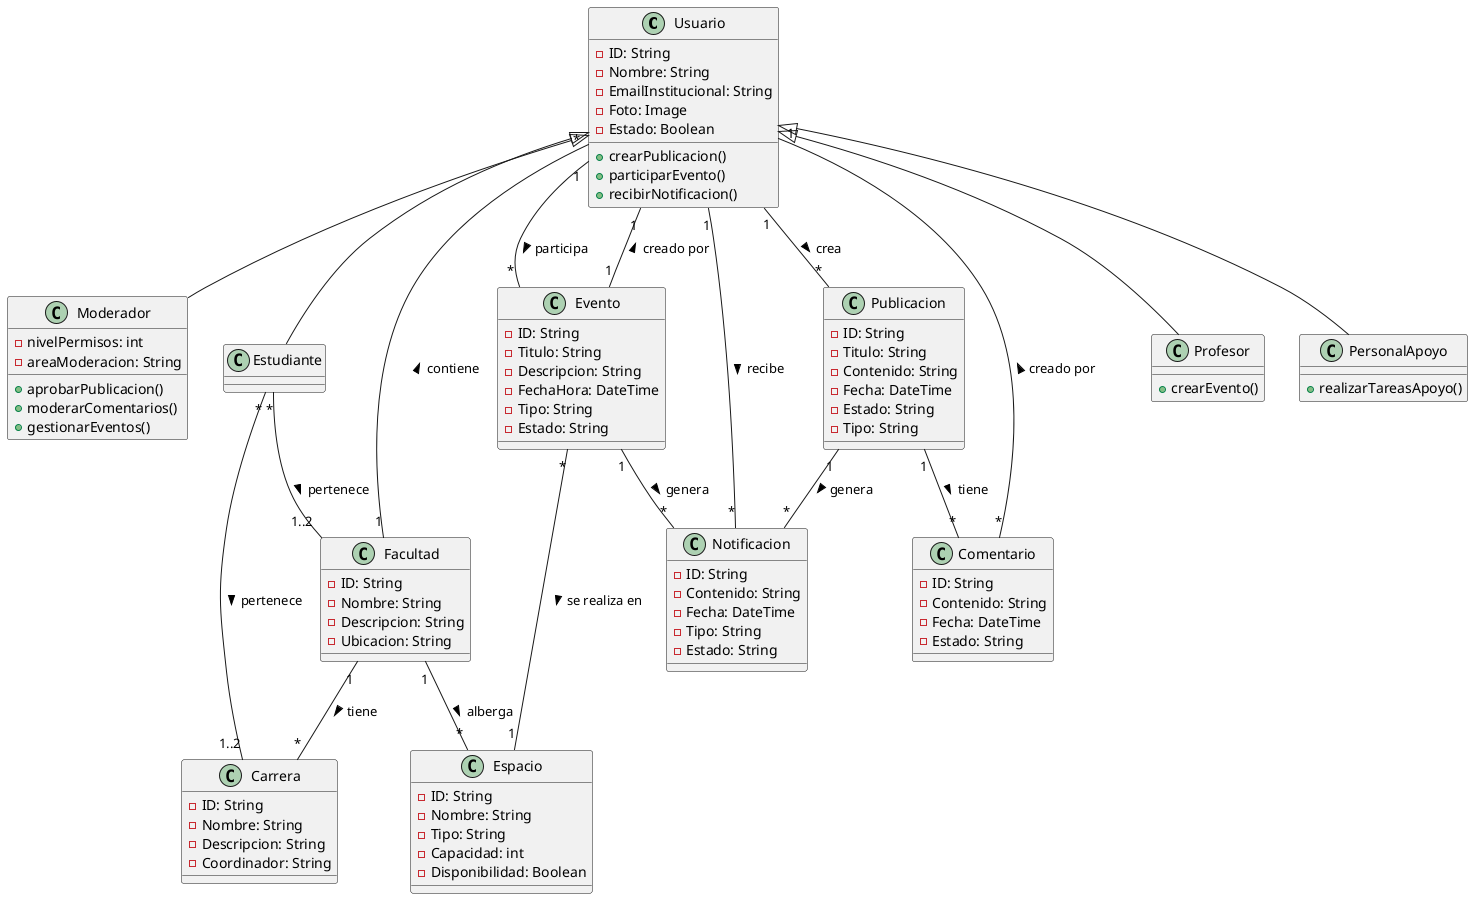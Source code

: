 title ModeloDeDominio_UML_Clases

@startuml

class Usuario {
  -ID: String
  -Nombre: String
  -EmailInstitucional: String
  -Foto: Image
  -Estado: Boolean

  +crearPublicacion()
  +participarEvento()
  +recibirNotificacion()
}

class Moderador extends Usuario {
  -nivelPermisos: int
  -areaModeracion: String

  +aprobarPublicacion()
  +moderarComentarios()
  +gestionarEventos()
}

class Estudiante extends Usuario {
}

class Profesor extends Usuario {
  +crearEvento()
}

class PersonalApoyo extends Usuario {
  +realizarTareasApoyo()
}

class Facultad {
  -ID: String
  -Nombre: String
  -Descripcion: String
  -Ubicacion: String
}

class Carrera {
  -ID: String
  -Nombre: String
  -Descripcion: String
  -Coordinador: String
}

class Evento {
  -ID: String
  -Titulo: String
  -Descripcion: String
  -FechaHora: DateTime
  -Tipo: String
  -Estado: String
}

class Notificacion {
  -ID: String
  -Contenido: String
  -Fecha: DateTime
  -Tipo: String
  -Estado: String
}

class Espacio {
  -ID: String
  -Nombre: String
  -Tipo: String
  -Capacidad: int
  -Disponibilidad: Boolean
}

class Publicacion {
  -ID: String
  -Titulo: String
  -Contenido: String
  -Fecha: DateTime
  -Estado: String
  -Tipo: String
}

class Comentario {
  -ID: String
  -Contenido: String
  -Fecha: DateTime
  -Estado: String
}

' Relaciones
Usuario "1" -- "*" Publicacion: crea >
Usuario "1" -- "*" Evento: participa >
Usuario "1" -- "*" Notificacion: recibe >

Estudiante "*" -- "1..2" Facultad: pertenece >
Estudiante "*" -- "1..2" Carrera: pertenece >

Facultad "1" -- "*" Carrera: tiene >
Facultad "1" -- "*" Usuario: contiene >
Facultad "1" -- "*" Espacio: alberga >

Evento "1" -- "1" Usuario: creado por >
Evento "*" -- "1" Espacio: se realiza en >
Evento "1" -- "*" Notificacion: genera >

Publicacion "1" -- "*" Comentario: tiene >
Publicacion "1" -- "*" Notificacion: genera >

Comentario "*" -- "1" Usuario: creado por >

@enduml